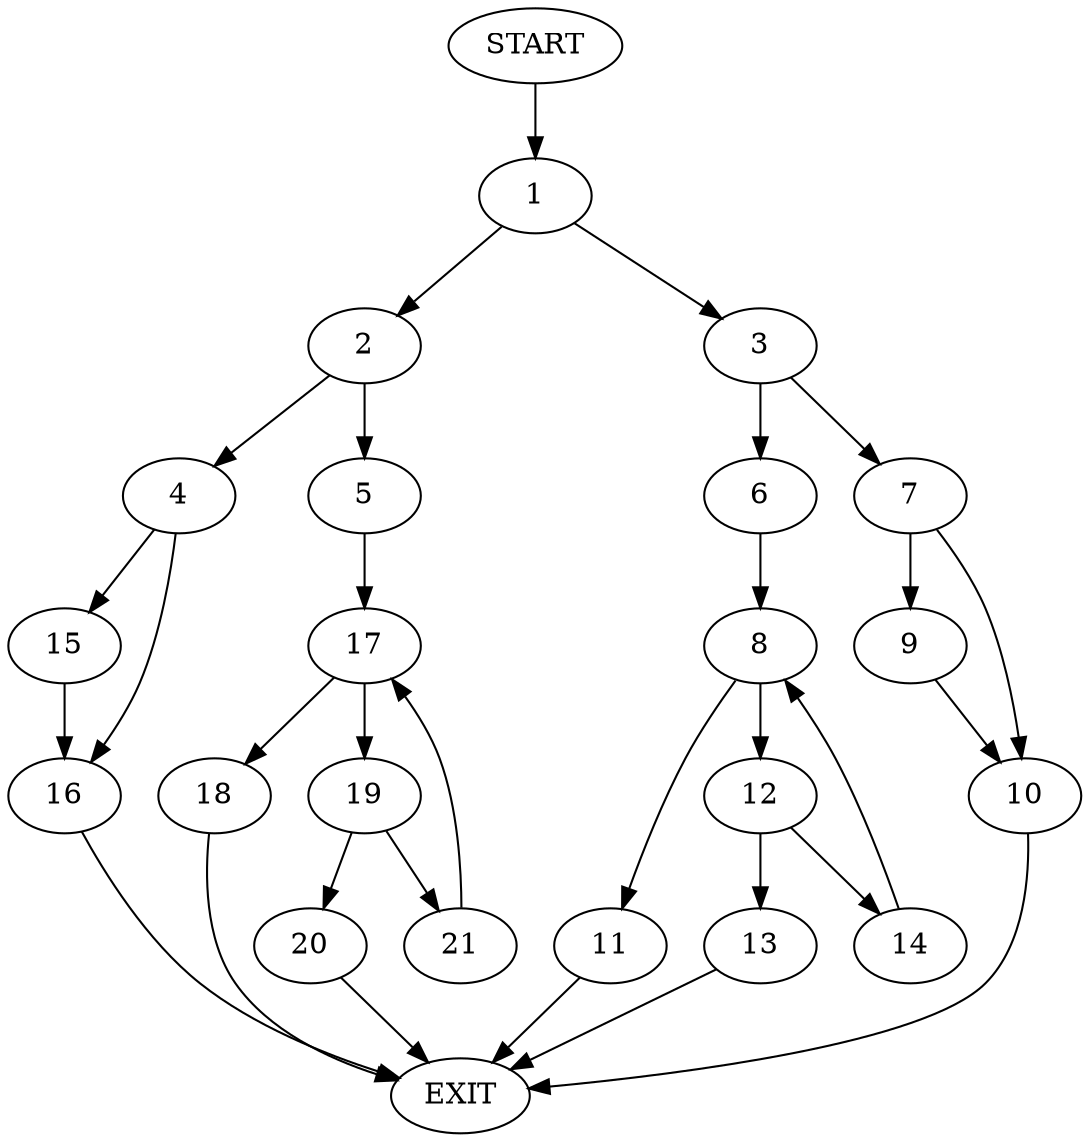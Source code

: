 digraph {
0 [label="START"]
22 [label="EXIT"]
0 -> 1
1 -> 2
1 -> 3
2 -> 4
2 -> 5
3 -> 6
3 -> 7
6 -> 8
7 -> 9
7 -> 10
10 -> 22
9 -> 10
8 -> 11
8 -> 12
12 -> 13
12 -> 14
11 -> 22
13 -> 22
14 -> 8
4 -> 15
4 -> 16
5 -> 17
16 -> 22
15 -> 16
17 -> 18
17 -> 19
18 -> 22
19 -> 20
19 -> 21
21 -> 17
20 -> 22
}
